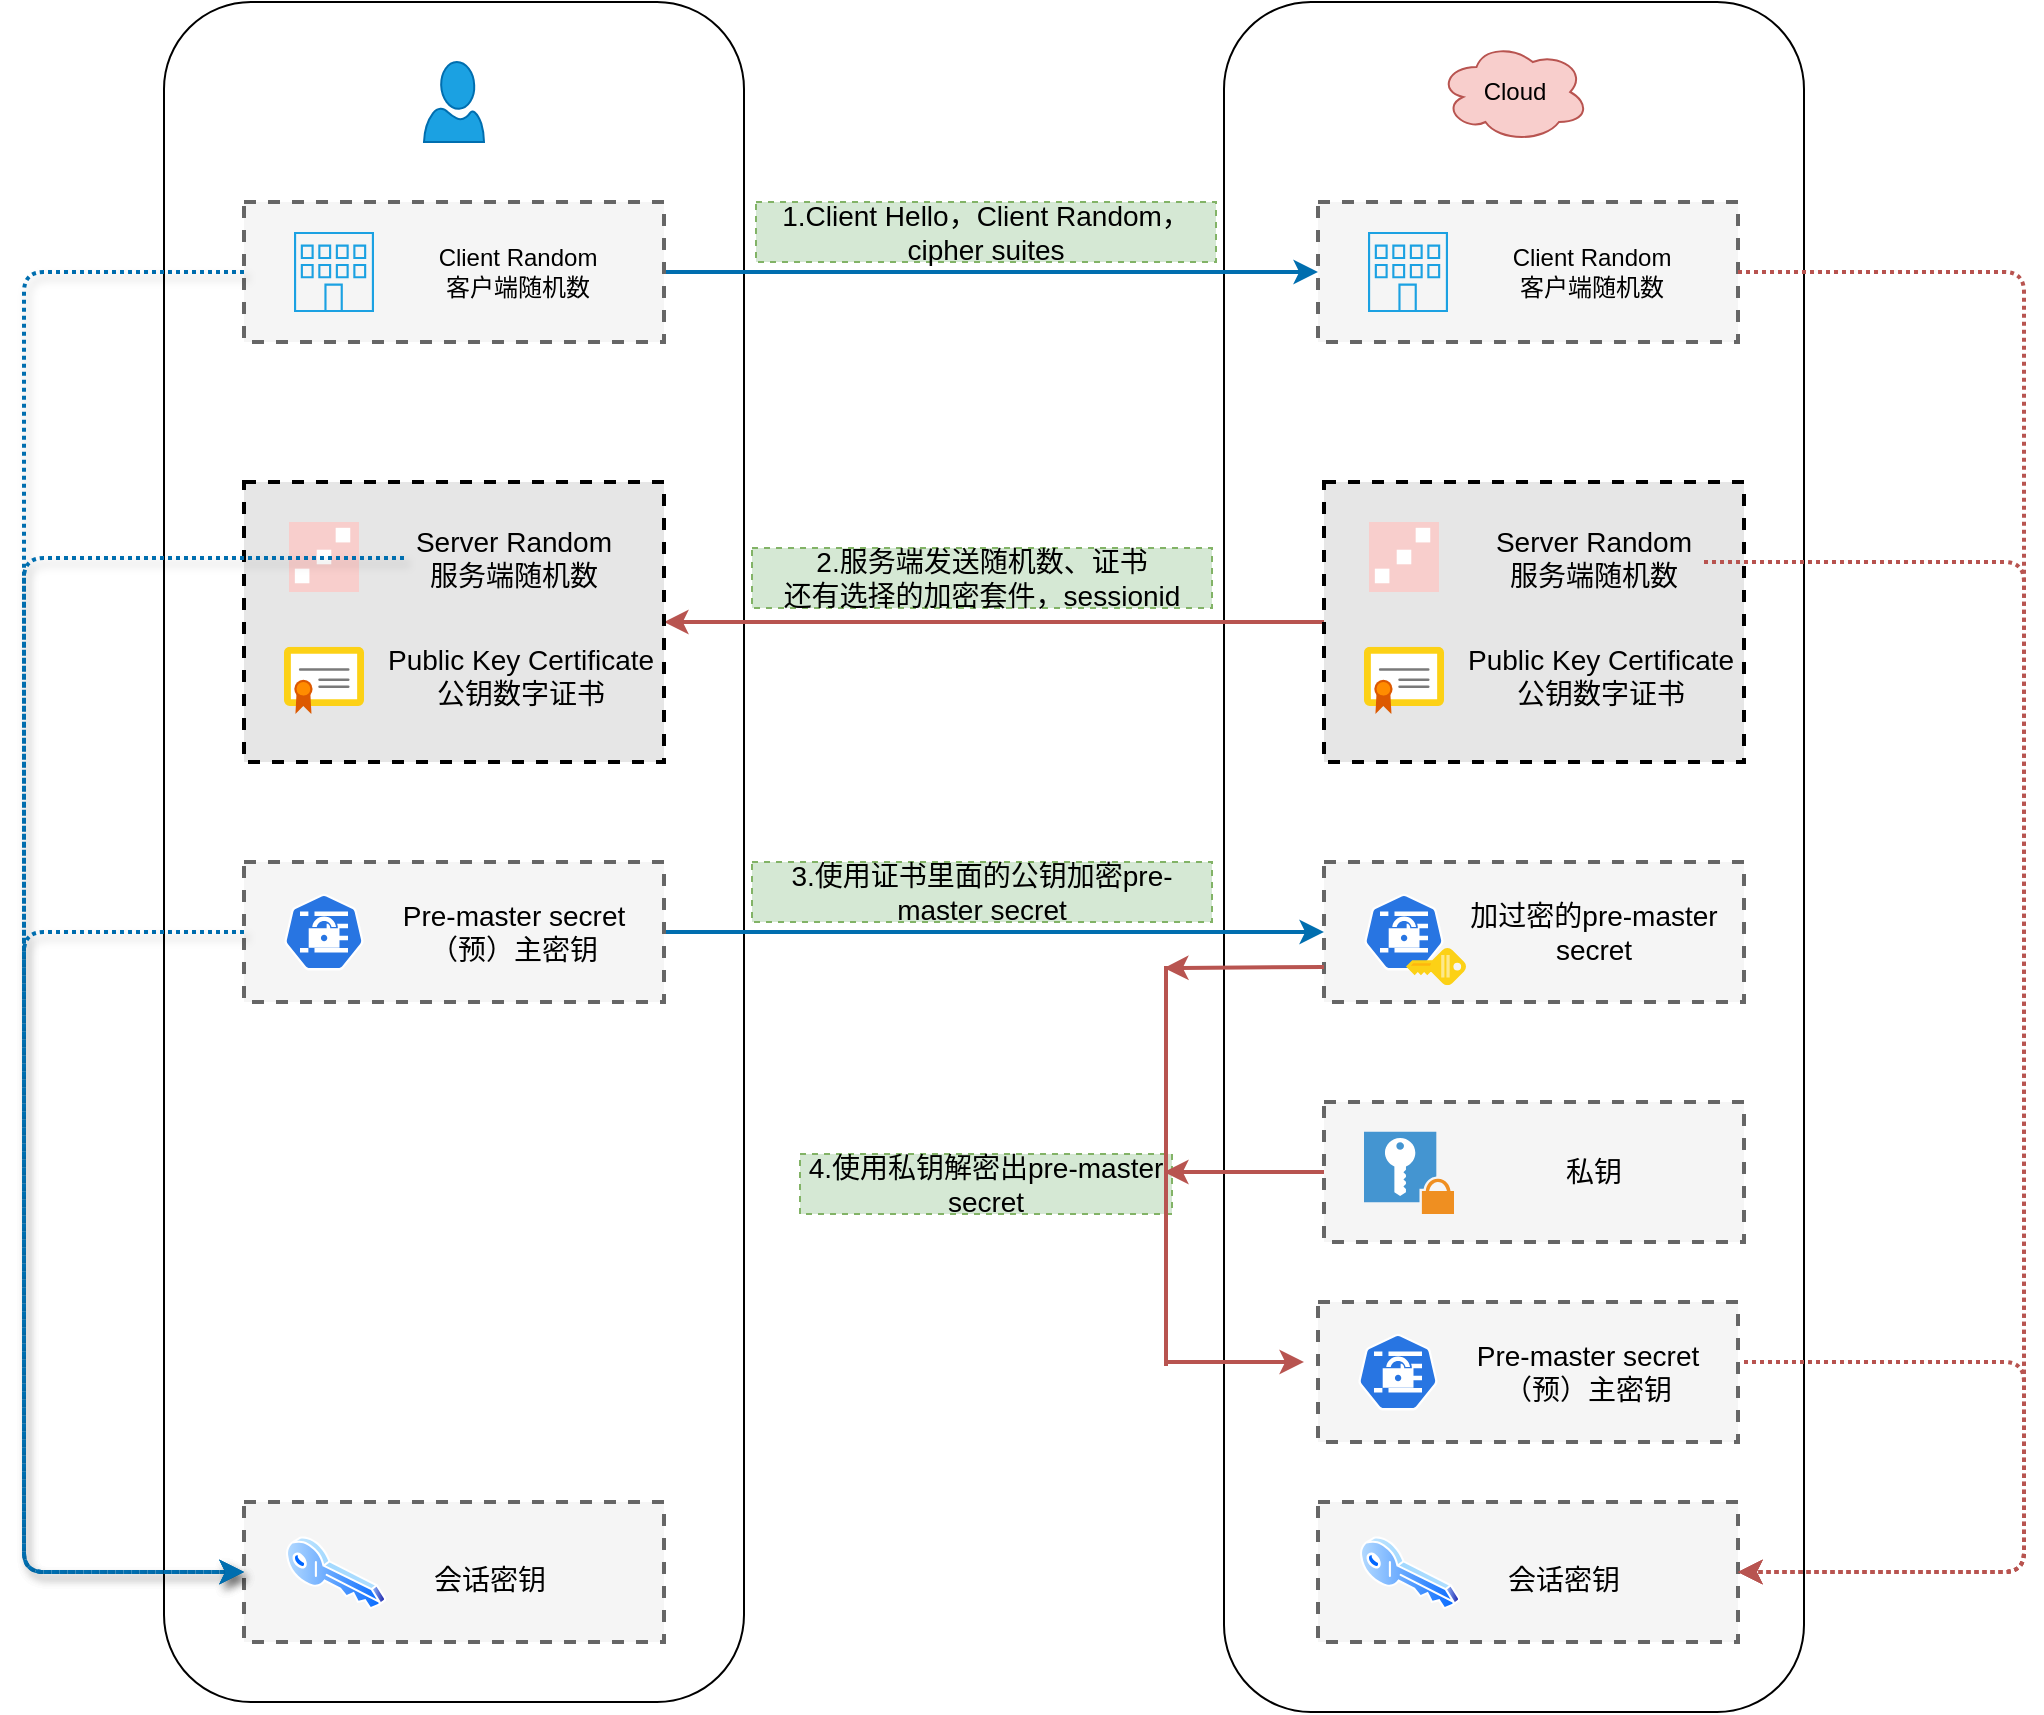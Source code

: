 <mxfile>
    <diagram id="f0R_gTmEbICUevjb02AO" name="HandshakeWIthRSA">
        <mxGraphModel dx="2125" dy="669" grid="1" gridSize="10" guides="1" tooltips="1" connect="1" arrows="1" fold="1" page="1" pageScale="1" pageWidth="827" pageHeight="1169" background="#ffffff" math="0" shadow="0">
            <root>
                <mxCell id="kDPMOWYQrUD8QyIsPTHs-0"/>
                <mxCell id="kDPMOWYQrUD8QyIsPTHs-1" parent="kDPMOWYQrUD8QyIsPTHs-0"/>
                <mxCell id="wbQjkaVKUxL-rb27EPyw-1" value="" style="rounded=1;whiteSpace=wrap;html=1;" parent="kDPMOWYQrUD8QyIsPTHs-1" vertex="1">
                    <mxGeometry x="40" y="40" width="290" height="850" as="geometry"/>
                </mxCell>
                <mxCell id="MqwLXj8ViMFqXoTFp2Kj-26" style="edgeStyle=none;html=1;exitX=0.5;exitY=1;exitDx=0;exitDy=0;entryX=0.5;entryY=0;entryDx=0;entryDy=0;fontSize=14;fontColor=#99FF99;" parent="kDPMOWYQrUD8QyIsPTHs-1" edge="1">
                    <mxGeometry relative="1" as="geometry">
                        <mxPoint x="140" y="1160" as="sourcePoint"/>
                    </mxGeometry>
                </mxCell>
                <mxCell id="wbQjkaVKUxL-rb27EPyw-0" value="" style="verticalLabelPosition=bottom;html=1;verticalAlign=top;align=center;strokeColor=#006EAF;fillColor=#1ba1e2;shape=mxgraph.azure.user;fontColor=#ffffff;" parent="kDPMOWYQrUD8QyIsPTHs-1" vertex="1">
                    <mxGeometry x="170" y="70" width="30" height="40" as="geometry"/>
                </mxCell>
                <mxCell id="wbQjkaVKUxL-rb27EPyw-2" value="" style="rounded=1;whiteSpace=wrap;html=1;" parent="kDPMOWYQrUD8QyIsPTHs-1" vertex="1">
                    <mxGeometry x="570" y="40" width="290" height="855" as="geometry"/>
                </mxCell>
                <mxCell id="wbQjkaVKUxL-rb27EPyw-5" value="Cloud" style="ellipse;shape=cloud;whiteSpace=wrap;html=1;align=center;fillColor=#f8cecc;strokeColor=#b85450;" parent="kDPMOWYQrUD8QyIsPTHs-1" vertex="1">
                    <mxGeometry x="677.5" y="60" width="75" height="50" as="geometry"/>
                </mxCell>
                <mxCell id="wbQjkaVKUxL-rb27EPyw-13" value="" style="group;fillColor=#E6E6E6;container=0;" parent="kDPMOWYQrUD8QyIsPTHs-1" vertex="1" connectable="0">
                    <mxGeometry x="80" y="140" width="210" height="70" as="geometry"/>
                </mxCell>
                <mxCell id="wbQjkaVKUxL-rb27EPyw-18" value="" style="endArrow=classic;html=1;exitX=1;exitY=0.5;exitDx=0;exitDy=0;entryX=0;entryY=0.5;entryDx=0;entryDy=0;strokeWidth=2;fillColor=#1ba1e2;strokeColor=#006EAF;" parent="kDPMOWYQrUD8QyIsPTHs-1" source="wbQjkaVKUxL-rb27EPyw-10" target="wbQjkaVKUxL-rb27EPyw-15" edge="1">
                    <mxGeometry width="50" height="50" relative="1" as="geometry">
                        <mxPoint x="370" y="210" as="sourcePoint"/>
                        <mxPoint x="420" y="160" as="targetPoint"/>
                    </mxGeometry>
                </mxCell>
                <mxCell id="wbQjkaVKUxL-rb27EPyw-20" value="1.Client Hello，Client Random，cipher suites" style="text;html=1;strokeColor=#82b366;fillColor=#d5e8d4;align=center;verticalAlign=middle;whiteSpace=wrap;rounded=0;dashed=1;fontSize=14;" parent="kDPMOWYQrUD8QyIsPTHs-1" vertex="1">
                    <mxGeometry x="336" y="140" width="230" height="30" as="geometry"/>
                </mxCell>
                <mxCell id="wbQjkaVKUxL-rb27EPyw-23" value="" style="group" parent="kDPMOWYQrUD8QyIsPTHs-1" vertex="1" connectable="0">
                    <mxGeometry x="617" y="140" width="210" height="70" as="geometry"/>
                </mxCell>
                <mxCell id="wbQjkaVKUxL-rb27EPyw-15" value="" style="rounded=0;whiteSpace=wrap;html=1;dashed=1;strokeColor=#666666;strokeWidth=2;fillColor=#f5f5f5;fontColor=#333333;" parent="wbQjkaVKUxL-rb27EPyw-23" vertex="1">
                    <mxGeometry width="210" height="70" as="geometry"/>
                </mxCell>
                <mxCell id="wbQjkaVKUxL-rb27EPyw-16" value="" style="points=[[0,0,0],[0.25,0,0],[0.5,0,0],[0.75,0,0],[1,0,0],[1,0.25,0],[1,0.5,0],[1,0.75,0],[1,1,0],[0.75,1,0],[0.5,1,0],[0.25,1,0],[0,1,0],[0,0.75,0],[0,0.5,0],[0,0.25,0]];verticalLabelPosition=bottom;sketch=0;html=1;verticalAlign=top;aspect=fixed;align=center;pointerEvents=1;shape=mxgraph.cisco19.branch;fillColor=#1ba1e2;strokeColor=#006EAF;fontColor=#ffffff;" parent="wbQjkaVKUxL-rb27EPyw-23" vertex="1">
                    <mxGeometry x="25" y="15" width="40" height="40" as="geometry"/>
                </mxCell>
                <mxCell id="wbQjkaVKUxL-rb27EPyw-17" value="Client Random&lt;br&gt;客户端随机数" style="text;html=1;strokeColor=none;fillColor=none;align=center;verticalAlign=middle;whiteSpace=wrap;rounded=0;" parent="wbQjkaVKUxL-rb27EPyw-23" vertex="1">
                    <mxGeometry x="92" y="20" width="90" height="30" as="geometry"/>
                </mxCell>
                <mxCell id="wbQjkaVKUxL-rb27EPyw-35" value="" style="endArrow=classic;html=1;fontSize=14;exitX=0;exitY=0.5;exitDx=0;exitDy=0;strokeWidth=2;fillColor=#f8cecc;strokeColor=#b85450;" parent="kDPMOWYQrUD8QyIsPTHs-1" source="wbQjkaVKUxL-rb27EPyw-25" target="wbQjkaVKUxL-rb27EPyw-38" edge="1">
                    <mxGeometry width="50" height="50" relative="1" as="geometry">
                        <mxPoint x="380" y="410" as="sourcePoint"/>
                        <mxPoint x="430" y="360" as="targetPoint"/>
                    </mxGeometry>
                </mxCell>
                <mxCell id="wbQjkaVKUxL-rb27EPyw-36" value="" style="group" parent="kDPMOWYQrUD8QyIsPTHs-1" vertex="1" connectable="0">
                    <mxGeometry x="620" y="280" width="240" height="140" as="geometry"/>
                </mxCell>
                <mxCell id="wbQjkaVKUxL-rb27EPyw-25" value="" style="rounded=0;whiteSpace=wrap;html=1;dashed=1;fontSize=14;strokeColor=default;strokeWidth=2;fillColor=#E6E6E6;" parent="wbQjkaVKUxL-rb27EPyw-36" vertex="1">
                    <mxGeometry width="210" height="140" as="geometry"/>
                </mxCell>
                <mxCell id="wbQjkaVKUxL-rb27EPyw-31" value="" style="group" parent="wbQjkaVKUxL-rb27EPyw-36" vertex="1" connectable="0">
                    <mxGeometry x="22.5" y="20" width="35" height="35" as="geometry"/>
                </mxCell>
                <mxCell id="wbQjkaVKUxL-rb27EPyw-26" value="" style="rounded=0;whiteSpace=wrap;html=1;fontSize=14;strokeColor=none;strokeWidth=2;fillColor=#f8cecc;" parent="wbQjkaVKUxL-rb27EPyw-31" vertex="1">
                    <mxGeometry width="35" height="35" as="geometry"/>
                </mxCell>
                <mxCell id="wbQjkaVKUxL-rb27EPyw-27" value="" style="rounded=0;whiteSpace=wrap;html=1;fontSize=14;strokeWidth=1;strokeColor=none;" parent="wbQjkaVKUxL-rb27EPyw-31" vertex="1">
                    <mxGeometry x="23.333" y="2.917" width="7.292" height="7.292" as="geometry"/>
                </mxCell>
                <mxCell id="wbQjkaVKUxL-rb27EPyw-29" value="" style="rounded=0;whiteSpace=wrap;html=1;fontSize=14;strokeWidth=1;strokeColor=none;" parent="wbQjkaVKUxL-rb27EPyw-31" vertex="1">
                    <mxGeometry x="2.917" y="23.333" width="7.292" height="7.292" as="geometry"/>
                </mxCell>
                <mxCell id="wbQjkaVKUxL-rb27EPyw-30" value="" style="rounded=0;whiteSpace=wrap;html=1;fontSize=14;strokeWidth=1;strokeColor=none;" parent="wbQjkaVKUxL-rb27EPyw-31" vertex="1">
                    <mxGeometry x="13.854" y="13.854" width="7.292" height="7.292" as="geometry"/>
                </mxCell>
                <mxCell id="wbQjkaVKUxL-rb27EPyw-32" value="Server Random&lt;br&gt;服务端随机数" style="text;html=1;strokeColor=none;fillColor=none;align=center;verticalAlign=middle;whiteSpace=wrap;rounded=0;fontSize=14;" parent="wbQjkaVKUxL-rb27EPyw-36" vertex="1">
                    <mxGeometry x="80" y="23" width="110" height="30" as="geometry"/>
                </mxCell>
                <mxCell id="wbQjkaVKUxL-rb27EPyw-33" value="" style="sketch=0;aspect=fixed;html=1;points=[];align=center;image;fontSize=12;image=img/lib/mscae/Certificate.svg;strokeColor=default;strokeWidth=1;fillColor=#E6E6E6;" parent="wbQjkaVKUxL-rb27EPyw-36" vertex="1">
                    <mxGeometry x="20" y="82.4" width="40" height="33.6" as="geometry"/>
                </mxCell>
                <mxCell id="wbQjkaVKUxL-rb27EPyw-34" value="&lt;div style=&quot;text-align: center&quot;&gt;&lt;span&gt;Public Key Certificate&lt;/span&gt;&lt;/div&gt;&lt;div style=&quot;text-align: center&quot;&gt;&lt;span&gt;公钥数字证书&lt;/span&gt;&lt;/div&gt;" style="text;html=1;strokeColor=none;fillColor=none;align=left;verticalAlign=middle;whiteSpace=wrap;rounded=0;fontSize=14;" parent="wbQjkaVKUxL-rb27EPyw-36" vertex="1">
                    <mxGeometry x="70" y="82.4" width="170" height="30" as="geometry"/>
                </mxCell>
                <mxCell id="wbQjkaVKUxL-rb27EPyw-37" value="" style="group" parent="kDPMOWYQrUD8QyIsPTHs-1" vertex="1" connectable="0">
                    <mxGeometry x="80" y="280" width="240" height="140" as="geometry"/>
                </mxCell>
                <mxCell id="wbQjkaVKUxL-rb27EPyw-38" value="" style="rounded=0;whiteSpace=wrap;html=1;dashed=1;fontSize=14;strokeColor=default;strokeWidth=2;fillColor=#E6E6E6;" parent="wbQjkaVKUxL-rb27EPyw-37" vertex="1">
                    <mxGeometry width="210" height="140" as="geometry"/>
                </mxCell>
                <mxCell id="wbQjkaVKUxL-rb27EPyw-39" value="" style="group" parent="wbQjkaVKUxL-rb27EPyw-37" vertex="1" connectable="0">
                    <mxGeometry x="22.5" y="20" width="35" height="35" as="geometry"/>
                </mxCell>
                <mxCell id="wbQjkaVKUxL-rb27EPyw-40" value="" style="rounded=0;whiteSpace=wrap;html=1;fontSize=14;strokeColor=none;strokeWidth=2;fillColor=#f8cecc;" parent="wbQjkaVKUxL-rb27EPyw-39" vertex="1">
                    <mxGeometry width="35" height="35" as="geometry"/>
                </mxCell>
                <mxCell id="wbQjkaVKUxL-rb27EPyw-41" value="" style="rounded=0;whiteSpace=wrap;html=1;fontSize=14;strokeWidth=1;strokeColor=none;" parent="wbQjkaVKUxL-rb27EPyw-39" vertex="1">
                    <mxGeometry x="23.333" y="2.917" width="7.292" height="7.292" as="geometry"/>
                </mxCell>
                <mxCell id="wbQjkaVKUxL-rb27EPyw-42" value="" style="rounded=0;whiteSpace=wrap;html=1;fontSize=14;strokeWidth=1;strokeColor=none;" parent="wbQjkaVKUxL-rb27EPyw-39" vertex="1">
                    <mxGeometry x="2.917" y="23.333" width="7.292" height="7.292" as="geometry"/>
                </mxCell>
                <mxCell id="wbQjkaVKUxL-rb27EPyw-43" value="" style="rounded=0;whiteSpace=wrap;html=1;fontSize=14;strokeWidth=1;strokeColor=none;" parent="wbQjkaVKUxL-rb27EPyw-39" vertex="1">
                    <mxGeometry x="13.854" y="13.854" width="7.292" height="7.292" as="geometry"/>
                </mxCell>
                <mxCell id="wbQjkaVKUxL-rb27EPyw-44" value="Server Random&lt;br&gt;服务端随机数" style="text;html=1;strokeColor=none;fillColor=none;align=center;verticalAlign=middle;whiteSpace=wrap;rounded=0;fontSize=14;" parent="wbQjkaVKUxL-rb27EPyw-37" vertex="1">
                    <mxGeometry x="80" y="23" width="110" height="30" as="geometry"/>
                </mxCell>
                <mxCell id="wbQjkaVKUxL-rb27EPyw-45" value="" style="sketch=0;aspect=fixed;html=1;points=[];align=center;image;fontSize=12;image=img/lib/mscae/Certificate.svg;strokeColor=default;strokeWidth=1;fillColor=#E6E6E6;" parent="wbQjkaVKUxL-rb27EPyw-37" vertex="1">
                    <mxGeometry x="20" y="82.4" width="40" height="33.6" as="geometry"/>
                </mxCell>
                <mxCell id="wbQjkaVKUxL-rb27EPyw-46" value="&lt;div style=&quot;text-align: center&quot;&gt;&lt;span&gt;Public Key Certificate&lt;/span&gt;&lt;/div&gt;&lt;div style=&quot;text-align: center&quot;&gt;&lt;span&gt;公钥数字证书&lt;/span&gt;&lt;/div&gt;" style="text;html=1;strokeColor=none;fillColor=none;align=left;verticalAlign=middle;whiteSpace=wrap;rounded=0;fontSize=14;" parent="wbQjkaVKUxL-rb27EPyw-37" vertex="1">
                    <mxGeometry x="70" y="82.4" width="170" height="30" as="geometry"/>
                </mxCell>
                <mxCell id="wbQjkaVKUxL-rb27EPyw-47" value="2.服务端发送随机数、证书&lt;br&gt;还有选择的加密套件，sessionid" style="text;html=1;strokeColor=#82b366;fillColor=#d5e8d4;align=center;verticalAlign=middle;whiteSpace=wrap;rounded=0;dashed=1;fontSize=14;" parent="kDPMOWYQrUD8QyIsPTHs-1" vertex="1">
                    <mxGeometry x="334" y="313" width="230" height="30" as="geometry"/>
                </mxCell>
                <mxCell id="wbQjkaVKUxL-rb27EPyw-49" value="" style="group" parent="kDPMOWYQrUD8QyIsPTHs-1" vertex="1" connectable="0">
                    <mxGeometry x="80" y="140" width="210" height="70" as="geometry"/>
                </mxCell>
                <mxCell id="wbQjkaVKUxL-rb27EPyw-10" value="" style="rounded=0;whiteSpace=wrap;html=1;dashed=1;strokeColor=#666666;strokeWidth=2;fillColor=#f5f5f5;fontColor=#333333;" parent="wbQjkaVKUxL-rb27EPyw-49" vertex="1">
                    <mxGeometry width="210" height="70" as="geometry"/>
                </mxCell>
                <mxCell id="wbQjkaVKUxL-rb27EPyw-11" value="" style="points=[[0,0,0],[0.25,0,0],[0.5,0,0],[0.75,0,0],[1,0,0],[1,0.25,0],[1,0.5,0],[1,0.75,0],[1,1,0],[0.75,1,0],[0.5,1,0],[0.25,1,0],[0,1,0],[0,0.75,0],[0,0.5,0],[0,0.25,0]];verticalLabelPosition=bottom;sketch=0;html=1;verticalAlign=top;aspect=fixed;align=center;pointerEvents=1;shape=mxgraph.cisco19.branch;fillColor=#1ba1e2;strokeColor=#006EAF;fontColor=#ffffff;" parent="wbQjkaVKUxL-rb27EPyw-49" vertex="1">
                    <mxGeometry x="25" y="15" width="40" height="40" as="geometry"/>
                </mxCell>
                <mxCell id="wbQjkaVKUxL-rb27EPyw-12" value="Client Random&lt;br&gt;客户端随机数" style="text;html=1;strokeColor=none;fillColor=none;align=center;verticalAlign=middle;whiteSpace=wrap;rounded=0;" parent="wbQjkaVKUxL-rb27EPyw-49" vertex="1">
                    <mxGeometry x="92" y="20" width="90" height="30" as="geometry"/>
                </mxCell>
                <mxCell id="wbQjkaVKUxL-rb27EPyw-52" value="" style="endArrow=classic;html=1;fontSize=14;exitX=1;exitY=0.5;exitDx=0;exitDy=0;entryX=0;entryY=0.5;entryDx=0;entryDy=0;strokeWidth=2;fillColor=#1ba1e2;strokeColor=#006EAF;" parent="kDPMOWYQrUD8QyIsPTHs-1" source="wbQjkaVKUxL-rb27EPyw-48" target="wbQjkaVKUxL-rb27EPyw-53" edge="1">
                    <mxGeometry width="50" height="50" relative="1" as="geometry">
                        <mxPoint x="370" y="550" as="sourcePoint"/>
                        <mxPoint x="490" y="510" as="targetPoint"/>
                    </mxGeometry>
                </mxCell>
                <mxCell id="wbQjkaVKUxL-rb27EPyw-53" value="" style="rounded=0;whiteSpace=wrap;html=1;dashed=1;strokeColor=#666666;strokeWidth=2;fillColor=#f5f5f5;fontColor=#333333;" parent="kDPMOWYQrUD8QyIsPTHs-1" vertex="1">
                    <mxGeometry x="620" y="470" width="210" height="70" as="geometry"/>
                </mxCell>
                <mxCell id="wbQjkaVKUxL-rb27EPyw-54" value="" style="sketch=0;html=1;dashed=0;whitespace=wrap;fillColor=#2875E2;strokeColor=#ffffff;points=[[0.005,0.63,0],[0.1,0.2,0],[0.9,0.2,0],[0.5,0,0],[0.995,0.63,0],[0.72,0.99,0],[0.5,1,0],[0.28,0.99,0]];shape=mxgraph.kubernetes.icon;prIcon=secret;fontSize=14;aspect=fixed;" parent="kDPMOWYQrUD8QyIsPTHs-1" vertex="1">
                    <mxGeometry x="640" y="485.8" width="40" height="38.4" as="geometry"/>
                </mxCell>
                <mxCell id="wbQjkaVKUxL-rb27EPyw-55" value="加过密的pre-master secret" style="text;html=1;strokeColor=none;fillColor=none;align=center;verticalAlign=middle;whiteSpace=wrap;rounded=0;fontSize=14;" parent="kDPMOWYQrUD8QyIsPTHs-1" vertex="1">
                    <mxGeometry x="690" y="490" width="130" height="30" as="geometry"/>
                </mxCell>
                <mxCell id="wbQjkaVKUxL-rb27EPyw-59" value="" style="sketch=0;aspect=fixed;html=1;points=[];align=center;image;fontSize=12;image=img/lib/mscae/Key.svg;strokeColor=default;strokeWidth=1;fillColor=#E6E6E6;direction=south;" parent="kDPMOWYQrUD8QyIsPTHs-1" vertex="1">
                    <mxGeometry x="661" y="513" width="30" height="18.6" as="geometry"/>
                </mxCell>
                <mxCell id="wbQjkaVKUxL-rb27EPyw-61" value="3.使用证书里面的公钥加密pre-master secret" style="text;html=1;strokeColor=#82b366;fillColor=#d5e8d4;align=center;verticalAlign=middle;whiteSpace=wrap;rounded=0;dashed=1;fontSize=14;" parent="kDPMOWYQrUD8QyIsPTHs-1" vertex="1">
                    <mxGeometry x="334" y="470" width="230" height="30" as="geometry"/>
                </mxCell>
                <mxCell id="wbQjkaVKUxL-rb27EPyw-63" value="" style="rounded=0;whiteSpace=wrap;html=1;dashed=1;strokeColor=#666666;strokeWidth=2;fillColor=#f5f5f5;fontColor=#333333;" parent="kDPMOWYQrUD8QyIsPTHs-1" vertex="1">
                    <mxGeometry x="620" y="590" width="210" height="70" as="geometry"/>
                </mxCell>
                <mxCell id="wbQjkaVKUxL-rb27EPyw-64" value="" style="shadow=0;dashed=0;html=1;strokeColor=none;fillColor=#4495D1;labelPosition=center;verticalLabelPosition=bottom;verticalAlign=top;align=center;outlineConnect=0;shape=mxgraph.veeam.2d.private_key;fontSize=14;aspect=fixed;" parent="kDPMOWYQrUD8QyIsPTHs-1" vertex="1">
                    <mxGeometry x="640" y="604.83" width="45" height="41.15" as="geometry"/>
                </mxCell>
                <mxCell id="wbQjkaVKUxL-rb27EPyw-65" value="私钥" style="text;html=1;strokeColor=none;fillColor=none;align=center;verticalAlign=middle;whiteSpace=wrap;rounded=0;fontSize=14;" parent="kDPMOWYQrUD8QyIsPTHs-1" vertex="1">
                    <mxGeometry x="690" y="610.4" width="130" height="30" as="geometry"/>
                </mxCell>
                <mxCell id="wbQjkaVKUxL-rb27EPyw-66" value="" style="group" parent="kDPMOWYQrUD8QyIsPTHs-1" vertex="1" connectable="0">
                    <mxGeometry x="80" y="470" width="210" height="70" as="geometry"/>
                </mxCell>
                <mxCell id="wbQjkaVKUxL-rb27EPyw-48" value="" style="rounded=0;whiteSpace=wrap;html=1;dashed=1;strokeColor=#666666;strokeWidth=2;fillColor=#f5f5f5;fontColor=#333333;" parent="wbQjkaVKUxL-rb27EPyw-66" vertex="1">
                    <mxGeometry width="210" height="70" as="geometry"/>
                </mxCell>
                <mxCell id="wbQjkaVKUxL-rb27EPyw-50" value="" style="sketch=0;html=1;dashed=0;whitespace=wrap;fillColor=#2875E2;strokeColor=#ffffff;points=[[0.005,0.63,0],[0.1,0.2,0],[0.9,0.2,0],[0.5,0,0],[0.995,0.63,0],[0.72,0.99,0],[0.5,1,0],[0.28,0.99,0]];shape=mxgraph.kubernetes.icon;prIcon=secret;fontSize=14;aspect=fixed;" parent="wbQjkaVKUxL-rb27EPyw-66" vertex="1">
                    <mxGeometry x="20" y="15.8" width="40" height="38.4" as="geometry"/>
                </mxCell>
                <mxCell id="wbQjkaVKUxL-rb27EPyw-51" value="Pre-master secret&lt;br&gt;（预）主密钥" style="text;html=1;strokeColor=none;fillColor=none;align=center;verticalAlign=middle;whiteSpace=wrap;rounded=0;fontSize=14;" parent="wbQjkaVKUxL-rb27EPyw-66" vertex="1">
                    <mxGeometry x="70" y="20" width="130" height="30" as="geometry"/>
                </mxCell>
                <mxCell id="wbQjkaVKUxL-rb27EPyw-67" value="" style="group" parent="kDPMOWYQrUD8QyIsPTHs-1" vertex="1" connectable="0">
                    <mxGeometry x="617" y="690" width="210" height="70" as="geometry"/>
                </mxCell>
                <mxCell id="wbQjkaVKUxL-rb27EPyw-68" value="" style="rounded=0;whiteSpace=wrap;html=1;dashed=1;strokeColor=#666666;strokeWidth=2;fillColor=#f5f5f5;fontColor=#333333;" parent="wbQjkaVKUxL-rb27EPyw-67" vertex="1">
                    <mxGeometry width="210" height="70" as="geometry"/>
                </mxCell>
                <mxCell id="wbQjkaVKUxL-rb27EPyw-69" value="" style="sketch=0;html=1;dashed=0;whitespace=wrap;fillColor=#2875E2;strokeColor=#ffffff;points=[[0.005,0.63,0],[0.1,0.2,0],[0.9,0.2,0],[0.5,0,0],[0.995,0.63,0],[0.72,0.99,0],[0.5,1,0],[0.28,0.99,0]];shape=mxgraph.kubernetes.icon;prIcon=secret;fontSize=14;aspect=fixed;" parent="wbQjkaVKUxL-rb27EPyw-67" vertex="1">
                    <mxGeometry x="20" y="15.8" width="40" height="38.4" as="geometry"/>
                </mxCell>
                <mxCell id="wbQjkaVKUxL-rb27EPyw-70" value="Pre-master secret&lt;br&gt;（预）主密钥" style="text;html=1;strokeColor=none;fillColor=none;align=center;verticalAlign=middle;whiteSpace=wrap;rounded=0;fontSize=14;" parent="wbQjkaVKUxL-rb27EPyw-67" vertex="1">
                    <mxGeometry x="70" y="20" width="130" height="30" as="geometry"/>
                </mxCell>
                <mxCell id="wbQjkaVKUxL-rb27EPyw-72" value="4.使用私钥解密出pre-master secret" style="text;html=1;strokeColor=#82b366;fillColor=#d5e8d4;align=center;verticalAlign=middle;whiteSpace=wrap;rounded=0;dashed=1;fontSize=14;" parent="kDPMOWYQrUD8QyIsPTHs-1" vertex="1">
                    <mxGeometry x="358" y="615.98" width="186" height="30" as="geometry"/>
                </mxCell>
                <mxCell id="wbQjkaVKUxL-rb27EPyw-73" value="" style="endArrow=classic;html=1;fontSize=14;exitX=0;exitY=0.75;exitDx=0;exitDy=0;fillColor=#f8cecc;strokeColor=#b85450;strokeWidth=2;" parent="kDPMOWYQrUD8QyIsPTHs-1" source="wbQjkaVKUxL-rb27EPyw-53" edge="1">
                    <mxGeometry width="50" height="50" relative="1" as="geometry">
                        <mxPoint x="510" y="600" as="sourcePoint"/>
                        <mxPoint x="540" y="523" as="targetPoint"/>
                    </mxGeometry>
                </mxCell>
                <mxCell id="wbQjkaVKUxL-rb27EPyw-74" value="" style="endArrow=classic;html=1;fontSize=14;exitX=0;exitY=0.5;exitDx=0;exitDy=0;fillColor=#f8cecc;strokeColor=#b85450;strokeWidth=2;" parent="kDPMOWYQrUD8QyIsPTHs-1" source="wbQjkaVKUxL-rb27EPyw-63" edge="1">
                    <mxGeometry width="50" height="50" relative="1" as="geometry">
                        <mxPoint x="490" y="620" as="sourcePoint"/>
                        <mxPoint x="540" y="625" as="targetPoint"/>
                    </mxGeometry>
                </mxCell>
                <mxCell id="wbQjkaVKUxL-rb27EPyw-75" value="" style="endArrow=classic;html=1;fontSize=14;fillColor=#f8cecc;strokeColor=#b85450;strokeWidth=2;" parent="kDPMOWYQrUD8QyIsPTHs-1" edge="1">
                    <mxGeometry width="50" height="50" relative="1" as="geometry">
                        <mxPoint x="540" y="720" as="sourcePoint"/>
                        <mxPoint x="610" y="720" as="targetPoint"/>
                    </mxGeometry>
                </mxCell>
                <mxCell id="wbQjkaVKUxL-rb27EPyw-76" value="" style="endArrow=none;html=1;fontSize=14;fillColor=#f8cecc;strokeColor=#b85450;strokeWidth=2;" parent="kDPMOWYQrUD8QyIsPTHs-1" edge="1">
                    <mxGeometry width="50" height="50" relative="1" as="geometry">
                        <mxPoint x="541" y="722" as="sourcePoint"/>
                        <mxPoint x="541" y="522" as="targetPoint"/>
                    </mxGeometry>
                </mxCell>
                <mxCell id="wbQjkaVKUxL-rb27EPyw-83" value="" style="group" parent="kDPMOWYQrUD8QyIsPTHs-1" vertex="1" connectable="0">
                    <mxGeometry x="617" y="790" width="210" height="70" as="geometry"/>
                </mxCell>
                <mxCell id="wbQjkaVKUxL-rb27EPyw-78" value="" style="rounded=0;whiteSpace=wrap;html=1;dashed=1;strokeColor=#666666;strokeWidth=2;fillColor=#f5f5f5;fontColor=#333333;" parent="wbQjkaVKUxL-rb27EPyw-83" vertex="1">
                    <mxGeometry width="210" height="70" as="geometry"/>
                </mxCell>
                <mxCell id="wbQjkaVKUxL-rb27EPyw-81" value="" style="aspect=fixed;perimeter=ellipsePerimeter;html=1;align=center;shadow=0;dashed=0;spacingTop=3;image;image=img/lib/active_directory/key.svg;fontSize=14;strokeColor=default;strokeWidth=1;fillColor=#E6E6E6;" parent="wbQjkaVKUxL-rb27EPyw-83" vertex="1">
                    <mxGeometry x="21" y="17" width="50" height="37" as="geometry"/>
                </mxCell>
                <mxCell id="wbQjkaVKUxL-rb27EPyw-82" value="会话密钥" style="text;html=1;strokeColor=none;fillColor=none;align=center;verticalAlign=middle;whiteSpace=wrap;rounded=0;fontSize=14;" parent="wbQjkaVKUxL-rb27EPyw-83" vertex="1">
                    <mxGeometry x="93" y="24" width="60" height="30" as="geometry"/>
                </mxCell>
                <mxCell id="wbQjkaVKUxL-rb27EPyw-84" value="" style="group" parent="kDPMOWYQrUD8QyIsPTHs-1" vertex="1" connectable="0">
                    <mxGeometry x="80" y="790" width="210" height="70" as="geometry"/>
                </mxCell>
                <mxCell id="wbQjkaVKUxL-rb27EPyw-85" value="" style="rounded=0;whiteSpace=wrap;html=1;dashed=1;strokeColor=#666666;strokeWidth=2;fillColor=#f5f5f5;fontColor=#333333;" parent="wbQjkaVKUxL-rb27EPyw-84" vertex="1">
                    <mxGeometry width="210" height="70" as="geometry"/>
                </mxCell>
                <mxCell id="wbQjkaVKUxL-rb27EPyw-86" value="" style="aspect=fixed;perimeter=ellipsePerimeter;html=1;align=center;shadow=0;dashed=0;spacingTop=3;image;image=img/lib/active_directory/key.svg;fontSize=14;strokeColor=default;strokeWidth=1;fillColor=#E6E6E6;" parent="wbQjkaVKUxL-rb27EPyw-84" vertex="1">
                    <mxGeometry x="21" y="17" width="50" height="37" as="geometry"/>
                </mxCell>
                <mxCell id="wbQjkaVKUxL-rb27EPyw-87" value="会话密钥" style="text;html=1;strokeColor=none;fillColor=none;align=center;verticalAlign=middle;whiteSpace=wrap;rounded=0;fontSize=14;" parent="wbQjkaVKUxL-rb27EPyw-84" vertex="1">
                    <mxGeometry x="93" y="24" width="60" height="30" as="geometry"/>
                </mxCell>
                <mxCell id="wbQjkaVKUxL-rb27EPyw-91" value="" style="edgeStyle=elbowEdgeStyle;elbow=horizontal;endArrow=classic;html=1;fontSize=14;strokeWidth=2;fillColor=#f8cecc;strokeColor=#b85450;dashed=1;dashPattern=1 1;" parent="kDPMOWYQrUD8QyIsPTHs-1" target="wbQjkaVKUxL-rb27EPyw-78" edge="1">
                    <mxGeometry width="50" height="50" relative="1" as="geometry">
                        <mxPoint x="830" y="720" as="sourcePoint"/>
                        <mxPoint x="950" y="870" as="targetPoint"/>
                        <Array as="points">
                            <mxPoint x="970" y="770"/>
                        </Array>
                    </mxGeometry>
                </mxCell>
                <mxCell id="wbQjkaVKUxL-rb27EPyw-92" value="" style="edgeStyle=elbowEdgeStyle;elbow=vertical;endArrow=classic;html=1;fontSize=14;strokeWidth=2;entryX=1;entryY=0.5;entryDx=0;entryDy=0;fillColor=#f8cecc;strokeColor=#b85450;dashed=1;dashPattern=1 1;" parent="kDPMOWYQrUD8QyIsPTHs-1" source="wbQjkaVKUxL-rb27EPyw-32" target="wbQjkaVKUxL-rb27EPyw-78" edge="1">
                    <mxGeometry width="50" height="50" relative="1" as="geometry">
                        <mxPoint x="890" y="670" as="sourcePoint"/>
                        <mxPoint x="940" y="670" as="targetPoint"/>
                        <Array as="points">
                            <mxPoint x="970" y="320"/>
                            <mxPoint x="970" y="340"/>
                        </Array>
                    </mxGeometry>
                </mxCell>
                <mxCell id="wbQjkaVKUxL-rb27EPyw-93" value="" style="edgeStyle=elbowEdgeStyle;elbow=vertical;endArrow=classic;html=1;fontSize=14;strokeWidth=2;exitX=1;exitY=0.5;exitDx=0;exitDy=0;entryX=1;entryY=0.5;entryDx=0;entryDy=0;fillColor=#f8cecc;strokeColor=#b85450;dashed=1;dashPattern=1 1;" parent="kDPMOWYQrUD8QyIsPTHs-1" source="wbQjkaVKUxL-rb27EPyw-15" target="wbQjkaVKUxL-rb27EPyw-78" edge="1">
                    <mxGeometry width="50" height="50" relative="1" as="geometry">
                        <mxPoint x="940" y="210" as="sourcePoint"/>
                        <mxPoint x="990" y="160" as="targetPoint"/>
                        <Array as="points">
                            <mxPoint x="970" y="510"/>
                        </Array>
                    </mxGeometry>
                </mxCell>
                <mxCell id="wbQjkaVKUxL-rb27EPyw-94" value="" style="edgeStyle=elbowEdgeStyle;elbow=vertical;endArrow=classic;html=1;shadow=1;dashed=1;dashPattern=1 1;fontSize=14;strokeWidth=2;exitX=0;exitY=0.5;exitDx=0;exitDy=0;entryX=0;entryY=0.5;entryDx=0;entryDy=0;fillColor=#1ba1e2;strokeColor=#006EAF;" parent="kDPMOWYQrUD8QyIsPTHs-1" source="wbQjkaVKUxL-rb27EPyw-10" target="wbQjkaVKUxL-rb27EPyw-85" edge="1">
                    <mxGeometry width="50" height="50" relative="1" as="geometry">
                        <mxPoint x="-70" y="660" as="sourcePoint"/>
                        <mxPoint x="-20" y="610" as="targetPoint"/>
                        <Array as="points">
                            <mxPoint x="-30" y="175"/>
                        </Array>
                    </mxGeometry>
                </mxCell>
                <mxCell id="wbQjkaVKUxL-rb27EPyw-95" value="" style="edgeStyle=elbowEdgeStyle;elbow=vertical;endArrow=classic;html=1;shadow=1;dashed=1;dashPattern=1 1;fontSize=14;strokeWidth=2;exitX=0;exitY=0.5;exitDx=0;exitDy=0;entryX=0;entryY=0.5;entryDx=0;entryDy=0;fillColor=#1ba1e2;strokeColor=#006EAF;" parent="kDPMOWYQrUD8QyIsPTHs-1" source="wbQjkaVKUxL-rb27EPyw-44" target="wbQjkaVKUxL-rb27EPyw-85" edge="1">
                    <mxGeometry width="50" height="50" relative="1" as="geometry">
                        <mxPoint x="-120" y="410" as="sourcePoint"/>
                        <mxPoint x="-50" y="850" as="targetPoint"/>
                        <Array as="points">
                            <mxPoint x="-30" y="560"/>
                            <mxPoint x="-50" y="440"/>
                            <mxPoint x="-20" y="520"/>
                        </Array>
                    </mxGeometry>
                </mxCell>
                <mxCell id="wbQjkaVKUxL-rb27EPyw-97" value="" style="edgeStyle=elbowEdgeStyle;elbow=vertical;endArrow=classic;html=1;shadow=1;dashed=1;dashPattern=1 1;fontSize=14;strokeWidth=2;exitX=0;exitY=0.5;exitDx=0;exitDy=0;entryX=0;entryY=0.5;entryDx=0;entryDy=0;fillColor=#1ba1e2;strokeColor=#006EAF;" parent="kDPMOWYQrUD8QyIsPTHs-1" source="wbQjkaVKUxL-rb27EPyw-48" target="wbQjkaVKUxL-rb27EPyw-85" edge="1">
                    <mxGeometry width="50" height="50" relative="1" as="geometry">
                        <mxPoint x="-100" y="570" as="sourcePoint"/>
                        <mxPoint x="-50" y="520" as="targetPoint"/>
                        <Array as="points">
                            <mxPoint x="-30" y="660"/>
                        </Array>
                    </mxGeometry>
                </mxCell>
            </root>
        </mxGraphModel>
    </diagram>
    <diagram id="ksLpfcfbEuLMvqIKvhuf" name="HandshakeWithDH">
        <mxGraphModel dx="2125" dy="669" grid="1" gridSize="10" guides="1" tooltips="1" connect="1" arrows="1" fold="1" page="1" pageScale="1" pageWidth="827" pageHeight="1169" math="0" shadow="0">
            <root>
                <mxCell id="0"/>
                <mxCell id="1" parent="0"/>
                <mxCell id="qZ0fFD_PZ-661hjchGAc-1" value="" style="rounded=1;whiteSpace=wrap;html=1;" parent="1" vertex="1">
                    <mxGeometry x="40" y="40" width="290" height="850" as="geometry"/>
                </mxCell>
                <mxCell id="qZ0fFD_PZ-661hjchGAc-2" value="" style="verticalLabelPosition=bottom;html=1;verticalAlign=top;align=center;strokeColor=#006EAF;fillColor=#1ba1e2;shape=mxgraph.azure.user;fontColor=#ffffff;aspect=fixed;" parent="1" vertex="1">
                    <mxGeometry x="170" y="69.19" width="30" height="31.62" as="geometry"/>
                </mxCell>
                <mxCell id="qZ0fFD_PZ-661hjchGAc-3" value="" style="rounded=1;whiteSpace=wrap;html=1;" parent="1" vertex="1">
                    <mxGeometry x="570" y="40" width="290" height="855" as="geometry"/>
                </mxCell>
                <mxCell id="qZ0fFD_PZ-661hjchGAc-4" value="Cloud" style="ellipse;shape=cloud;whiteSpace=wrap;html=1;align=center;fillColor=#f8cecc;strokeColor=#b85450;" parent="1" vertex="1">
                    <mxGeometry x="677.5" y="60" width="75" height="50" as="geometry"/>
                </mxCell>
                <mxCell id="qZ0fFD_PZ-661hjchGAc-5" value="" style="group;fillColor=#E6E6E6;container=0;" parent="1" vertex="1" connectable="0">
                    <mxGeometry x="80" y="140" width="210" height="70" as="geometry"/>
                </mxCell>
                <mxCell id="qZ0fFD_PZ-661hjchGAc-6" value="" style="endArrow=classic;html=1;exitX=1;exitY=0.5;exitDx=0;exitDy=0;entryX=0;entryY=0.5;entryDx=0;entryDy=0;strokeWidth=2;fillColor=#1ba1e2;strokeColor=#006EAF;" parent="1" source="qZ0fFD_PZ-661hjchGAc-35" target="qZ0fFD_PZ-661hjchGAc-9" edge="1">
                    <mxGeometry width="50" height="50" relative="1" as="geometry">
                        <mxPoint x="370" y="210" as="sourcePoint"/>
                        <mxPoint x="420" y="160" as="targetPoint"/>
                    </mxGeometry>
                </mxCell>
                <mxCell id="qZ0fFD_PZ-661hjchGAc-7" value="1.Client Hello，Client Random，cipher suites" style="text;html=1;strokeColor=#82b366;fillColor=#d5e8d4;align=center;verticalAlign=middle;whiteSpace=wrap;rounded=0;dashed=1;fontSize=14;" parent="1" vertex="1">
                    <mxGeometry x="336" y="140" width="230" height="30" as="geometry"/>
                </mxCell>
                <mxCell id="qZ0fFD_PZ-661hjchGAc-8" value="" style="group" parent="1" vertex="1" connectable="0">
                    <mxGeometry x="617" y="140" width="210" height="70" as="geometry"/>
                </mxCell>
                <mxCell id="qZ0fFD_PZ-661hjchGAc-9" value="" style="rounded=0;whiteSpace=wrap;html=1;dashed=1;strokeColor=#666666;strokeWidth=2;fillColor=#f5f5f5;fontColor=#333333;" parent="qZ0fFD_PZ-661hjchGAc-8" vertex="1">
                    <mxGeometry width="210" height="70" as="geometry"/>
                </mxCell>
                <mxCell id="qZ0fFD_PZ-661hjchGAc-10" value="" style="points=[[0,0,0],[0.25,0,0],[0.5,0,0],[0.75,0,0],[1,0,0],[1,0.25,0],[1,0.5,0],[1,0.75,0],[1,1,0],[0.75,1,0],[0.5,1,0],[0.25,1,0],[0,1,0],[0,0.75,0],[0,0.5,0],[0,0.25,0]];verticalLabelPosition=bottom;sketch=0;html=1;verticalAlign=top;aspect=fixed;align=center;pointerEvents=1;shape=mxgraph.cisco19.branch;fillColor=#1ba1e2;strokeColor=#006EAF;fontColor=#ffffff;" parent="qZ0fFD_PZ-661hjchGAc-8" vertex="1">
                    <mxGeometry x="25" y="15" width="40" height="40" as="geometry"/>
                </mxCell>
                <mxCell id="qZ0fFD_PZ-661hjchGAc-11" value="Client Random&lt;br&gt;客户端随机数" style="text;html=1;strokeColor=none;fillColor=none;align=center;verticalAlign=middle;whiteSpace=wrap;rounded=0;" parent="qZ0fFD_PZ-661hjchGAc-8" vertex="1">
                    <mxGeometry x="92" y="20" width="90" height="30" as="geometry"/>
                </mxCell>
                <mxCell id="qZ0fFD_PZ-661hjchGAc-12" value="" style="endArrow=classic;html=1;fontSize=14;exitX=0;exitY=0.5;exitDx=0;exitDy=0;strokeWidth=2;fillColor=#f8cecc;strokeColor=#b85450;" parent="1" source="qZ0fFD_PZ-661hjchGAc-14" target="qZ0fFD_PZ-661hjchGAc-24" edge="1">
                    <mxGeometry width="50" height="50" relative="1" as="geometry">
                        <mxPoint x="380" y="410" as="sourcePoint"/>
                        <mxPoint x="430" y="360" as="targetPoint"/>
                    </mxGeometry>
                </mxCell>
                <mxCell id="qZ0fFD_PZ-661hjchGAc-13" value="" style="group" parent="1" vertex="1" connectable="0">
                    <mxGeometry x="620" y="280" width="240" height="140" as="geometry"/>
                </mxCell>
                <mxCell id="qZ0fFD_PZ-661hjchGAc-14" value="" style="rounded=0;whiteSpace=wrap;html=1;dashed=1;fontSize=14;strokeColor=default;strokeWidth=2;fillColor=#E6E6E6;" parent="qZ0fFD_PZ-661hjchGAc-13" vertex="1">
                    <mxGeometry width="210" height="140" as="geometry"/>
                </mxCell>
                <mxCell id="qZ0fFD_PZ-661hjchGAc-15" value="" style="group" parent="qZ0fFD_PZ-661hjchGAc-13" vertex="1" connectable="0">
                    <mxGeometry x="22.5" y="20" width="35" height="35" as="geometry"/>
                </mxCell>
                <mxCell id="qZ0fFD_PZ-661hjchGAc-16" value="" style="rounded=0;whiteSpace=wrap;html=1;fontSize=14;strokeColor=none;strokeWidth=2;fillColor=#f8cecc;" parent="qZ0fFD_PZ-661hjchGAc-15" vertex="1">
                    <mxGeometry width="35" height="35" as="geometry"/>
                </mxCell>
                <mxCell id="qZ0fFD_PZ-661hjchGAc-17" value="" style="rounded=0;whiteSpace=wrap;html=1;fontSize=14;strokeWidth=1;strokeColor=none;" parent="qZ0fFD_PZ-661hjchGAc-15" vertex="1">
                    <mxGeometry x="23.333" y="2.917" width="7.292" height="7.292" as="geometry"/>
                </mxCell>
                <mxCell id="qZ0fFD_PZ-661hjchGAc-18" value="" style="rounded=0;whiteSpace=wrap;html=1;fontSize=14;strokeWidth=1;strokeColor=none;" parent="qZ0fFD_PZ-661hjchGAc-15" vertex="1">
                    <mxGeometry x="2.917" y="23.333" width="7.292" height="7.292" as="geometry"/>
                </mxCell>
                <mxCell id="qZ0fFD_PZ-661hjchGAc-19" value="" style="rounded=0;whiteSpace=wrap;html=1;fontSize=14;strokeWidth=1;strokeColor=none;" parent="qZ0fFD_PZ-661hjchGAc-15" vertex="1">
                    <mxGeometry x="13.854" y="13.854" width="7.292" height="7.292" as="geometry"/>
                </mxCell>
                <mxCell id="qZ0fFD_PZ-661hjchGAc-20" value="Server Random&lt;br&gt;服务端随机数" style="text;html=1;strokeColor=none;fillColor=none;align=center;verticalAlign=middle;whiteSpace=wrap;rounded=0;fontSize=14;" parent="qZ0fFD_PZ-661hjchGAc-13" vertex="1">
                    <mxGeometry x="80" y="23" width="110" height="30" as="geometry"/>
                </mxCell>
                <mxCell id="qZ0fFD_PZ-661hjchGAc-21" value="" style="sketch=0;aspect=fixed;html=1;points=[];align=center;image;fontSize=12;image=img/lib/mscae/Certificate.svg;strokeColor=default;strokeWidth=1;fillColor=#E6E6E6;" parent="qZ0fFD_PZ-661hjchGAc-13" vertex="1">
                    <mxGeometry x="20" y="82.4" width="40" height="33.6" as="geometry"/>
                </mxCell>
                <mxCell id="qZ0fFD_PZ-661hjchGAc-22" value="&lt;div style=&quot;text-align: center&quot;&gt;&lt;span&gt;Public Key Certificate&lt;/span&gt;&lt;/div&gt;&lt;div style=&quot;text-align: center&quot;&gt;&lt;span&gt;公钥数字证书&lt;/span&gt;&lt;/div&gt;" style="text;html=1;strokeColor=none;fillColor=none;align=left;verticalAlign=middle;whiteSpace=wrap;rounded=0;fontSize=14;" parent="qZ0fFD_PZ-661hjchGAc-13" vertex="1">
                    <mxGeometry x="70" y="82.4" width="170" height="30" as="geometry"/>
                </mxCell>
                <mxCell id="qZ0fFD_PZ-661hjchGAc-23" value="" style="group" parent="1" vertex="1" connectable="0">
                    <mxGeometry x="80" y="280" width="240" height="140" as="geometry"/>
                </mxCell>
                <mxCell id="qZ0fFD_PZ-661hjchGAc-24" value="" style="rounded=0;whiteSpace=wrap;html=1;dashed=1;fontSize=14;strokeColor=default;strokeWidth=2;fillColor=#E6E6E6;" parent="qZ0fFD_PZ-661hjchGAc-23" vertex="1">
                    <mxGeometry width="210" height="140" as="geometry"/>
                </mxCell>
                <mxCell id="qZ0fFD_PZ-661hjchGAc-25" value="" style="group" parent="qZ0fFD_PZ-661hjchGAc-23" vertex="1" connectable="0">
                    <mxGeometry x="22.5" y="20" width="35" height="35" as="geometry"/>
                </mxCell>
                <mxCell id="qZ0fFD_PZ-661hjchGAc-26" value="" style="rounded=0;whiteSpace=wrap;html=1;fontSize=14;strokeColor=none;strokeWidth=2;fillColor=#f8cecc;" parent="qZ0fFD_PZ-661hjchGAc-25" vertex="1">
                    <mxGeometry width="35" height="35" as="geometry"/>
                </mxCell>
                <mxCell id="qZ0fFD_PZ-661hjchGAc-27" value="" style="rounded=0;whiteSpace=wrap;html=1;fontSize=14;strokeWidth=1;strokeColor=none;" parent="qZ0fFD_PZ-661hjchGAc-25" vertex="1">
                    <mxGeometry x="23.333" y="2.917" width="7.292" height="7.292" as="geometry"/>
                </mxCell>
                <mxCell id="qZ0fFD_PZ-661hjchGAc-28" value="" style="rounded=0;whiteSpace=wrap;html=1;fontSize=14;strokeWidth=1;strokeColor=none;" parent="qZ0fFD_PZ-661hjchGAc-25" vertex="1">
                    <mxGeometry x="2.917" y="23.333" width="7.292" height="7.292" as="geometry"/>
                </mxCell>
                <mxCell id="qZ0fFD_PZ-661hjchGAc-29" value="" style="rounded=0;whiteSpace=wrap;html=1;fontSize=14;strokeWidth=1;strokeColor=none;" parent="qZ0fFD_PZ-661hjchGAc-25" vertex="1">
                    <mxGeometry x="13.854" y="13.854" width="7.292" height="7.292" as="geometry"/>
                </mxCell>
                <mxCell id="qZ0fFD_PZ-661hjchGAc-30" value="Server Random&lt;br&gt;服务端随机数" style="text;html=1;strokeColor=none;fillColor=none;align=center;verticalAlign=middle;whiteSpace=wrap;rounded=0;fontSize=14;" parent="qZ0fFD_PZ-661hjchGAc-23" vertex="1">
                    <mxGeometry x="80" y="23" width="110" height="30" as="geometry"/>
                </mxCell>
                <mxCell id="qZ0fFD_PZ-661hjchGAc-31" value="" style="sketch=0;aspect=fixed;html=1;points=[];align=center;image;fontSize=12;image=img/lib/mscae/Certificate.svg;strokeColor=default;strokeWidth=1;fillColor=#E6E6E6;" parent="qZ0fFD_PZ-661hjchGAc-23" vertex="1">
                    <mxGeometry x="20" y="82.4" width="40" height="33.6" as="geometry"/>
                </mxCell>
                <mxCell id="qZ0fFD_PZ-661hjchGAc-32" value="&lt;div style=&quot;text-align: center&quot;&gt;&lt;span&gt;Public Key Certificate&lt;/span&gt;&lt;/div&gt;&lt;div style=&quot;text-align: center&quot;&gt;&lt;span&gt;公钥数字证书&lt;/span&gt;&lt;/div&gt;" style="text;html=1;strokeColor=none;fillColor=none;align=left;verticalAlign=middle;whiteSpace=wrap;rounded=0;fontSize=14;" parent="qZ0fFD_PZ-661hjchGAc-23" vertex="1">
                    <mxGeometry x="70" y="82.4" width="170" height="30" as="geometry"/>
                </mxCell>
                <mxCell id="qZ0fFD_PZ-661hjchGAc-33" value="2.服务端发送随机数、证书&lt;br&gt;还有选择的加密套件，sessionid" style="text;html=1;strokeColor=#82b366;fillColor=#d5e8d4;align=center;verticalAlign=middle;whiteSpace=wrap;rounded=0;dashed=1;fontSize=14;" parent="1" vertex="1">
                    <mxGeometry x="334" y="313" width="230" height="30" as="geometry"/>
                </mxCell>
                <mxCell id="qZ0fFD_PZ-661hjchGAc-34" value="" style="group" parent="1" vertex="1" connectable="0">
                    <mxGeometry x="80" y="140" width="210" height="70" as="geometry"/>
                </mxCell>
                <mxCell id="qZ0fFD_PZ-661hjchGAc-35" value="" style="rounded=0;whiteSpace=wrap;html=1;dashed=1;strokeColor=#666666;strokeWidth=2;fillColor=#f5f5f5;fontColor=#333333;" parent="qZ0fFD_PZ-661hjchGAc-34" vertex="1">
                    <mxGeometry width="210" height="70" as="geometry"/>
                </mxCell>
                <mxCell id="qZ0fFD_PZ-661hjchGAc-36" value="" style="points=[[0,0,0],[0.25,0,0],[0.5,0,0],[0.75,0,0],[1,0,0],[1,0.25,0],[1,0.5,0],[1,0.75,0],[1,1,0],[0.75,1,0],[0.5,1,0],[0.25,1,0],[0,1,0],[0,0.75,0],[0,0.5,0],[0,0.25,0]];verticalLabelPosition=bottom;sketch=0;html=1;verticalAlign=top;aspect=fixed;align=center;pointerEvents=1;shape=mxgraph.cisco19.branch;fillColor=#1ba1e2;strokeColor=#006EAF;fontColor=#ffffff;" parent="qZ0fFD_PZ-661hjchGAc-34" vertex="1">
                    <mxGeometry x="25" y="15" width="40" height="40" as="geometry"/>
                </mxCell>
                <mxCell id="qZ0fFD_PZ-661hjchGAc-37" value="Client Random&lt;br&gt;客户端随机数" style="text;html=1;strokeColor=none;fillColor=none;align=center;verticalAlign=middle;whiteSpace=wrap;rounded=0;" parent="qZ0fFD_PZ-661hjchGAc-34" vertex="1">
                    <mxGeometry x="92" y="20" width="90" height="30" as="geometry"/>
                </mxCell>
                <mxCell id="qZ0fFD_PZ-661hjchGAc-38" value="" style="endArrow=classic;html=1;fontSize=14;exitX=1;exitY=0.5;exitDx=0;exitDy=0;entryX=0;entryY=0.5;entryDx=0;entryDy=0;strokeWidth=2;fillColor=#1ba1e2;strokeColor=#006EAF;" parent="1" source="qZ0fFD_PZ-661hjchGAc-48" target="qZ0fFD_PZ-661hjchGAc-39" edge="1">
                    <mxGeometry width="50" height="50" relative="1" as="geometry">
                        <mxPoint x="370" y="550" as="sourcePoint"/>
                        <mxPoint x="490" y="510" as="targetPoint"/>
                    </mxGeometry>
                </mxCell>
                <mxCell id="qZ0fFD_PZ-661hjchGAc-39" value="" style="rounded=0;whiteSpace=wrap;html=1;dashed=1;strokeColor=#666666;strokeWidth=2;fillColor=#f5f5f5;fontColor=#333333;" parent="1" vertex="1">
                    <mxGeometry x="620" y="470" width="210" height="70" as="geometry"/>
                </mxCell>
                <mxCell id="qZ0fFD_PZ-661hjchGAc-40" value="" style="sketch=0;html=1;dashed=0;whitespace=wrap;fillColor=#2875E2;strokeColor=#ffffff;points=[[0.005,0.63,0],[0.1,0.2,0],[0.9,0.2,0],[0.5,0,0],[0.995,0.63,0],[0.72,0.99,0],[0.5,1,0],[0.28,0.99,0]];shape=mxgraph.kubernetes.icon;prIcon=secret;fontSize=14;aspect=fixed;" parent="1" vertex="1">
                    <mxGeometry x="640" y="485.8" width="40" height="38.4" as="geometry"/>
                </mxCell>
                <mxCell id="qZ0fFD_PZ-661hjchGAc-41" value="加过密的pre-master secret" style="text;html=1;strokeColor=none;fillColor=none;align=center;verticalAlign=middle;whiteSpace=wrap;rounded=0;fontSize=14;" parent="1" vertex="1">
                    <mxGeometry x="690" y="490" width="130" height="30" as="geometry"/>
                </mxCell>
                <mxCell id="qZ0fFD_PZ-661hjchGAc-42" value="" style="sketch=0;aspect=fixed;html=1;points=[];align=center;image;fontSize=12;image=img/lib/mscae/Key.svg;strokeColor=default;strokeWidth=1;fillColor=#E6E6E6;direction=south;" parent="1" vertex="1">
                    <mxGeometry x="661" y="513" width="30" height="18.6" as="geometry"/>
                </mxCell>
                <mxCell id="qZ0fFD_PZ-661hjchGAc-43" value="3.使用证书里面的公钥加密pre-master secret" style="text;html=1;strokeColor=#82b366;fillColor=#d5e8d4;align=center;verticalAlign=middle;whiteSpace=wrap;rounded=0;dashed=1;fontSize=14;" parent="1" vertex="1">
                    <mxGeometry x="334" y="470" width="230" height="30" as="geometry"/>
                </mxCell>
                <mxCell id="qZ0fFD_PZ-661hjchGAc-44" value="" style="rounded=0;whiteSpace=wrap;html=1;dashed=1;strokeColor=#666666;strokeWidth=2;fillColor=#f5f5f5;fontColor=#333333;" parent="1" vertex="1">
                    <mxGeometry x="620" y="590" width="210" height="70" as="geometry"/>
                </mxCell>
                <mxCell id="qZ0fFD_PZ-661hjchGAc-45" value="" style="shadow=0;dashed=0;html=1;strokeColor=none;fillColor=#4495D1;labelPosition=center;verticalLabelPosition=bottom;verticalAlign=top;align=center;outlineConnect=0;shape=mxgraph.veeam.2d.private_key;fontSize=14;aspect=fixed;" parent="1" vertex="1">
                    <mxGeometry x="640" y="604.83" width="45" height="41.15" as="geometry"/>
                </mxCell>
                <mxCell id="qZ0fFD_PZ-661hjchGAc-46" value="私钥" style="text;html=1;strokeColor=none;fillColor=none;align=center;verticalAlign=middle;whiteSpace=wrap;rounded=0;fontSize=14;" parent="1" vertex="1">
                    <mxGeometry x="690" y="610.4" width="130" height="30" as="geometry"/>
                </mxCell>
                <mxCell id="qZ0fFD_PZ-661hjchGAc-47" value="" style="group" parent="1" vertex="1" connectable="0">
                    <mxGeometry x="80" y="470" width="210" height="70" as="geometry"/>
                </mxCell>
                <mxCell id="qZ0fFD_PZ-661hjchGAc-48" value="" style="rounded=0;whiteSpace=wrap;html=1;dashed=1;strokeColor=#666666;strokeWidth=2;fillColor=#f5f5f5;fontColor=#333333;" parent="qZ0fFD_PZ-661hjchGAc-47" vertex="1">
                    <mxGeometry width="210" height="70" as="geometry"/>
                </mxCell>
                <mxCell id="qZ0fFD_PZ-661hjchGAc-49" value="" style="sketch=0;html=1;dashed=0;whitespace=wrap;fillColor=#2875E2;strokeColor=#ffffff;points=[[0.005,0.63,0],[0.1,0.2,0],[0.9,0.2,0],[0.5,0,0],[0.995,0.63,0],[0.72,0.99,0],[0.5,1,0],[0.28,0.99,0]];shape=mxgraph.kubernetes.icon;prIcon=secret;fontSize=14;aspect=fixed;" parent="qZ0fFD_PZ-661hjchGAc-47" vertex="1">
                    <mxGeometry x="20" y="15.8" width="40" height="38.4" as="geometry"/>
                </mxCell>
                <mxCell id="qZ0fFD_PZ-661hjchGAc-50" value="Pre-master secret&lt;br&gt;（预）主密钥" style="text;html=1;strokeColor=none;fillColor=none;align=center;verticalAlign=middle;whiteSpace=wrap;rounded=0;fontSize=14;" parent="qZ0fFD_PZ-661hjchGAc-47" vertex="1">
                    <mxGeometry x="70" y="20" width="130" height="30" as="geometry"/>
                </mxCell>
                <mxCell id="qZ0fFD_PZ-661hjchGAc-51" value="" style="group" parent="1" vertex="1" connectable="0">
                    <mxGeometry x="617" y="690" width="210" height="70" as="geometry"/>
                </mxCell>
                <mxCell id="qZ0fFD_PZ-661hjchGAc-52" value="" style="rounded=0;whiteSpace=wrap;html=1;dashed=1;strokeColor=#666666;strokeWidth=2;fillColor=#f5f5f5;fontColor=#333333;" parent="qZ0fFD_PZ-661hjchGAc-51" vertex="1">
                    <mxGeometry width="210" height="70" as="geometry"/>
                </mxCell>
                <mxCell id="qZ0fFD_PZ-661hjchGAc-53" value="" style="sketch=0;html=1;dashed=0;whitespace=wrap;fillColor=#2875E2;strokeColor=#ffffff;points=[[0.005,0.63,0],[0.1,0.2,0],[0.9,0.2,0],[0.5,0,0],[0.995,0.63,0],[0.72,0.99,0],[0.5,1,0],[0.28,0.99,0]];shape=mxgraph.kubernetes.icon;prIcon=secret;fontSize=14;aspect=fixed;" parent="qZ0fFD_PZ-661hjchGAc-51" vertex="1">
                    <mxGeometry x="20" y="15.8" width="40" height="38.4" as="geometry"/>
                </mxCell>
                <mxCell id="qZ0fFD_PZ-661hjchGAc-54" value="Pre-master secret&lt;br&gt;（预）主密钥" style="text;html=1;strokeColor=none;fillColor=none;align=center;verticalAlign=middle;whiteSpace=wrap;rounded=0;fontSize=14;" parent="qZ0fFD_PZ-661hjchGAc-51" vertex="1">
                    <mxGeometry x="70" y="20" width="130" height="30" as="geometry"/>
                </mxCell>
                <mxCell id="qZ0fFD_PZ-661hjchGAc-55" value="4.使用私钥解密出pre-master secret" style="text;html=1;strokeColor=#82b366;fillColor=#d5e8d4;align=center;verticalAlign=middle;whiteSpace=wrap;rounded=0;dashed=1;fontSize=14;" parent="1" vertex="1">
                    <mxGeometry x="358" y="615.98" width="186" height="30" as="geometry"/>
                </mxCell>
                <mxCell id="qZ0fFD_PZ-661hjchGAc-56" value="" style="endArrow=classic;html=1;fontSize=14;exitX=0;exitY=0.75;exitDx=0;exitDy=0;fillColor=#f8cecc;strokeColor=#b85450;strokeWidth=2;" parent="1" source="qZ0fFD_PZ-661hjchGAc-39" edge="1">
                    <mxGeometry width="50" height="50" relative="1" as="geometry">
                        <mxPoint x="510" y="600" as="sourcePoint"/>
                        <mxPoint x="540" y="523" as="targetPoint"/>
                    </mxGeometry>
                </mxCell>
                <mxCell id="qZ0fFD_PZ-661hjchGAc-57" value="" style="endArrow=classic;html=1;fontSize=14;exitX=0;exitY=0.5;exitDx=0;exitDy=0;fillColor=#f8cecc;strokeColor=#b85450;strokeWidth=2;" parent="1" source="qZ0fFD_PZ-661hjchGAc-44" edge="1">
                    <mxGeometry width="50" height="50" relative="1" as="geometry">
                        <mxPoint x="490" y="620" as="sourcePoint"/>
                        <mxPoint x="540" y="625" as="targetPoint"/>
                    </mxGeometry>
                </mxCell>
                <mxCell id="qZ0fFD_PZ-661hjchGAc-58" value="" style="endArrow=classic;html=1;fontSize=14;fillColor=#f8cecc;strokeColor=#b85450;strokeWidth=2;" parent="1" edge="1">
                    <mxGeometry width="50" height="50" relative="1" as="geometry">
                        <mxPoint x="540" y="720" as="sourcePoint"/>
                        <mxPoint x="610" y="720" as="targetPoint"/>
                    </mxGeometry>
                </mxCell>
                <mxCell id="qZ0fFD_PZ-661hjchGAc-59" value="" style="endArrow=none;html=1;fontSize=14;fillColor=#f8cecc;strokeColor=#b85450;strokeWidth=2;" parent="1" edge="1">
                    <mxGeometry width="50" height="50" relative="1" as="geometry">
                        <mxPoint x="541" y="722" as="sourcePoint"/>
                        <mxPoint x="541" y="522" as="targetPoint"/>
                    </mxGeometry>
                </mxCell>
                <mxCell id="qZ0fFD_PZ-661hjchGAc-60" value="" style="group" parent="1" vertex="1" connectable="0">
                    <mxGeometry x="617" y="790" width="210" height="70" as="geometry"/>
                </mxCell>
                <mxCell id="qZ0fFD_PZ-661hjchGAc-61" value="" style="rounded=0;whiteSpace=wrap;html=1;dashed=1;strokeColor=#666666;strokeWidth=2;fillColor=#f5f5f5;fontColor=#333333;" parent="qZ0fFD_PZ-661hjchGAc-60" vertex="1">
                    <mxGeometry width="210" height="70" as="geometry"/>
                </mxCell>
                <mxCell id="qZ0fFD_PZ-661hjchGAc-62" value="" style="aspect=fixed;perimeter=ellipsePerimeter;html=1;align=center;shadow=0;dashed=0;spacingTop=3;image;image=img/lib/active_directory/key.svg;fontSize=14;strokeColor=default;strokeWidth=1;fillColor=#E6E6E6;" parent="qZ0fFD_PZ-661hjchGAc-60" vertex="1">
                    <mxGeometry x="21" y="17" width="50" height="37" as="geometry"/>
                </mxCell>
                <mxCell id="qZ0fFD_PZ-661hjchGAc-63" value="会话密钥" style="text;html=1;strokeColor=none;fillColor=none;align=center;verticalAlign=middle;whiteSpace=wrap;rounded=0;fontSize=14;" parent="qZ0fFD_PZ-661hjchGAc-60" vertex="1">
                    <mxGeometry x="93" y="24" width="60" height="30" as="geometry"/>
                </mxCell>
                <mxCell id="qZ0fFD_PZ-661hjchGAc-64" value="" style="group" parent="1" vertex="1" connectable="0">
                    <mxGeometry x="80" y="790" width="210" height="70" as="geometry"/>
                </mxCell>
                <mxCell id="qZ0fFD_PZ-661hjchGAc-65" value="" style="rounded=0;whiteSpace=wrap;html=1;dashed=1;strokeColor=#666666;strokeWidth=2;fillColor=#f5f5f5;fontColor=#333333;" parent="qZ0fFD_PZ-661hjchGAc-64" vertex="1">
                    <mxGeometry width="210" height="70" as="geometry"/>
                </mxCell>
                <mxCell id="qZ0fFD_PZ-661hjchGAc-66" value="" style="aspect=fixed;perimeter=ellipsePerimeter;html=1;align=center;shadow=0;dashed=0;spacingTop=3;image;image=img/lib/active_directory/key.svg;fontSize=14;strokeColor=default;strokeWidth=1;fillColor=#E6E6E6;" parent="qZ0fFD_PZ-661hjchGAc-64" vertex="1">
                    <mxGeometry x="21" y="17" width="50" height="37" as="geometry"/>
                </mxCell>
                <mxCell id="qZ0fFD_PZ-661hjchGAc-67" value="会话密钥" style="text;html=1;strokeColor=none;fillColor=none;align=center;verticalAlign=middle;whiteSpace=wrap;rounded=0;fontSize=14;" parent="qZ0fFD_PZ-661hjchGAc-64" vertex="1">
                    <mxGeometry x="93" y="24" width="60" height="30" as="geometry"/>
                </mxCell>
                <mxCell id="qZ0fFD_PZ-661hjchGAc-68" value="" style="edgeStyle=elbowEdgeStyle;elbow=horizontal;endArrow=classic;html=1;fontSize=14;strokeWidth=2;fillColor=#f8cecc;strokeColor=#b85450;dashed=1;dashPattern=1 1;" parent="1" target="qZ0fFD_PZ-661hjchGAc-61" edge="1">
                    <mxGeometry width="50" height="50" relative="1" as="geometry">
                        <mxPoint x="830" y="720" as="sourcePoint"/>
                        <mxPoint x="950" y="870" as="targetPoint"/>
                        <Array as="points">
                            <mxPoint x="970" y="770"/>
                        </Array>
                    </mxGeometry>
                </mxCell>
                <mxCell id="qZ0fFD_PZ-661hjchGAc-69" value="" style="edgeStyle=elbowEdgeStyle;elbow=vertical;endArrow=classic;html=1;fontSize=14;strokeWidth=2;entryX=1;entryY=0.5;entryDx=0;entryDy=0;fillColor=#f8cecc;strokeColor=#b85450;dashed=1;dashPattern=1 1;" parent="1" source="qZ0fFD_PZ-661hjchGAc-20" target="qZ0fFD_PZ-661hjchGAc-61" edge="1">
                    <mxGeometry width="50" height="50" relative="1" as="geometry">
                        <mxPoint x="890" y="670" as="sourcePoint"/>
                        <mxPoint x="940" y="670" as="targetPoint"/>
                        <Array as="points">
                            <mxPoint x="970" y="320"/>
                            <mxPoint x="970" y="340"/>
                        </Array>
                    </mxGeometry>
                </mxCell>
                <mxCell id="qZ0fFD_PZ-661hjchGAc-70" value="" style="edgeStyle=elbowEdgeStyle;elbow=vertical;endArrow=classic;html=1;fontSize=14;strokeWidth=2;exitX=1;exitY=0.5;exitDx=0;exitDy=0;entryX=1;entryY=0.5;entryDx=0;entryDy=0;fillColor=#f8cecc;strokeColor=#b85450;dashed=1;dashPattern=1 1;" parent="1" source="qZ0fFD_PZ-661hjchGAc-9" target="qZ0fFD_PZ-661hjchGAc-61" edge="1">
                    <mxGeometry width="50" height="50" relative="1" as="geometry">
                        <mxPoint x="940" y="210" as="sourcePoint"/>
                        <mxPoint x="990" y="160" as="targetPoint"/>
                        <Array as="points">
                            <mxPoint x="970" y="510"/>
                        </Array>
                    </mxGeometry>
                </mxCell>
                <mxCell id="qZ0fFD_PZ-661hjchGAc-71" value="" style="edgeStyle=elbowEdgeStyle;elbow=vertical;endArrow=classic;html=1;shadow=1;dashed=1;dashPattern=1 1;fontSize=14;strokeWidth=2;exitX=0;exitY=0.5;exitDx=0;exitDy=0;entryX=0;entryY=0.5;entryDx=0;entryDy=0;fillColor=#1ba1e2;strokeColor=#006EAF;" parent="1" source="qZ0fFD_PZ-661hjchGAc-35" target="qZ0fFD_PZ-661hjchGAc-65" edge="1">
                    <mxGeometry width="50" height="50" relative="1" as="geometry">
                        <mxPoint x="-70" y="660" as="sourcePoint"/>
                        <mxPoint x="-20" y="610" as="targetPoint"/>
                        <Array as="points">
                            <mxPoint x="-30" y="175"/>
                        </Array>
                    </mxGeometry>
                </mxCell>
                <mxCell id="qZ0fFD_PZ-661hjchGAc-72" value="" style="edgeStyle=elbowEdgeStyle;elbow=vertical;endArrow=classic;html=1;shadow=1;dashed=1;dashPattern=1 1;fontSize=14;strokeWidth=2;exitX=0;exitY=0.5;exitDx=0;exitDy=0;entryX=0;entryY=0.5;entryDx=0;entryDy=0;fillColor=#1ba1e2;strokeColor=#006EAF;" parent="1" source="qZ0fFD_PZ-661hjchGAc-30" target="qZ0fFD_PZ-661hjchGAc-65" edge="1">
                    <mxGeometry width="50" height="50" relative="1" as="geometry">
                        <mxPoint x="-120" y="410" as="sourcePoint"/>
                        <mxPoint x="-50" y="850" as="targetPoint"/>
                        <Array as="points">
                            <mxPoint x="-30" y="560"/>
                            <mxPoint x="-50" y="440"/>
                            <mxPoint x="-20" y="520"/>
                        </Array>
                    </mxGeometry>
                </mxCell>
                <mxCell id="qZ0fFD_PZ-661hjchGAc-73" value="" style="edgeStyle=elbowEdgeStyle;elbow=vertical;endArrow=classic;html=1;shadow=1;dashed=1;dashPattern=1 1;fontSize=14;strokeWidth=2;exitX=0;exitY=0.5;exitDx=0;exitDy=0;entryX=0;entryY=0.5;entryDx=0;entryDy=0;fillColor=#1ba1e2;strokeColor=#006EAF;" parent="1" source="qZ0fFD_PZ-661hjchGAc-48" target="qZ0fFD_PZ-661hjchGAc-65" edge="1">
                    <mxGeometry width="50" height="50" relative="1" as="geometry">
                        <mxPoint x="-100" y="570" as="sourcePoint"/>
                        <mxPoint x="-50" y="520" as="targetPoint"/>
                        <Array as="points">
                            <mxPoint x="-30" y="660"/>
                        </Array>
                    </mxGeometry>
                </mxCell>
            </root>
        </mxGraphModel>
    </diagram>
</mxfile>